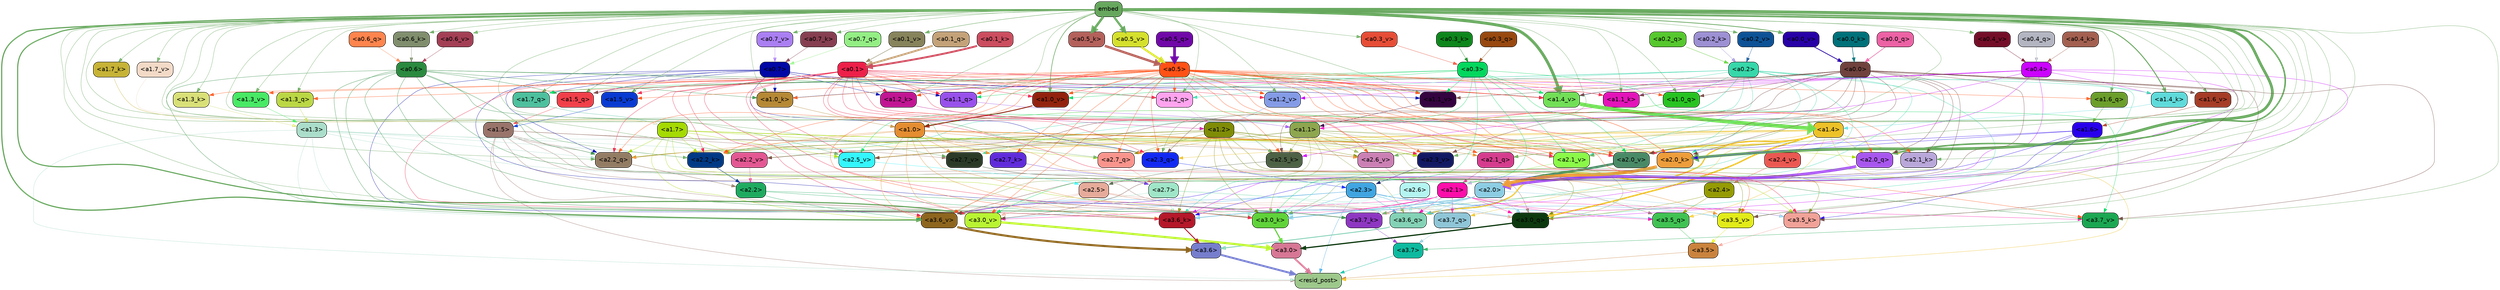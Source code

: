 strict digraph "" {
	graph [bgcolor=transparent,
		layout=dot,
		overlap=false,
		splines=true
	];
	"<a3.7>"	[color=black,
		fillcolor="#0dba9f",
		fontname=Helvetica,
		shape=box,
		style="filled, rounded"];
	"<resid_post>"	[color=black,
		fillcolor="#9dc88b",
		fontname=Helvetica,
		shape=box,
		style="filled, rounded"];
	"<a3.7>" -> "<resid_post>"	[color="#0dba9f",
		penwidth=0.6239100098609924];
	"<a3.6>"	[color=black,
		fillcolor="#767ecd",
		fontname=Helvetica,
		shape=box,
		style="filled, rounded"];
	"<a3.6>" -> "<resid_post>"	[color="#767ecd",
		penwidth=4.569062113761902];
	"<a3.5>"	[color=black,
		fillcolor="#ca833e",
		fontname=Helvetica,
		shape=box,
		style="filled, rounded"];
	"<a3.5>" -> "<resid_post>"	[color="#ca833e",
		penwidth=0.6];
	"<a3.0>"	[color=black,
		fillcolor="#d77795",
		fontname=Helvetica,
		shape=box,
		style="filled, rounded"];
	"<a3.0>" -> "<resid_post>"	[color="#d77795",
		penwidth=4.283544182777405];
	"<a2.3>"	[color=black,
		fillcolor="#40a5e1",
		fontname=Helvetica,
		shape=box,
		style="filled, rounded"];
	"<a2.3>" -> "<resid_post>"	[color="#40a5e1",
		penwidth=0.6];
	"<a3.7_q>"	[color=black,
		fillcolor="#8fc6d7",
		fontname=Helvetica,
		shape=box,
		style="filled, rounded"];
	"<a2.3>" -> "<a3.7_q>"	[color="#40a5e1",
		penwidth=0.6];
	"<a3.6_q>"	[color=black,
		fillcolor="#84d2b6",
		fontname=Helvetica,
		shape=box,
		style="filled, rounded"];
	"<a2.3>" -> "<a3.6_q>"	[color="#40a5e1",
		penwidth=0.6];
	"<a3.5_q>"	[color=black,
		fillcolor="#40c252",
		fontname=Helvetica,
		shape=box,
		style="filled, rounded"];
	"<a2.3>" -> "<a3.5_q>"	[color="#40a5e1",
		penwidth=0.6];
	"<a3.0_q>"	[color=black,
		fillcolor="#0d390f",
		fontname=Helvetica,
		shape=box,
		style="filled, rounded"];
	"<a2.3>" -> "<a3.0_q>"	[color="#40a5e1",
		penwidth=0.6];
	"<a3.0_k>"	[color=black,
		fillcolor="#60d33a",
		fontname=Helvetica,
		shape=box,
		style="filled, rounded"];
	"<a2.3>" -> "<a3.0_k>"	[color="#40a5e1",
		penwidth=0.6];
	"<a3.6_v>"	[color=black,
		fillcolor="#8e661f",
		fontname=Helvetica,
		shape=box,
		style="filled, rounded"];
	"<a2.3>" -> "<a3.6_v>"	[color="#40a5e1",
		penwidth=0.6];
	"<a3.5_v>"	[color=black,
		fillcolor="#e2eb18",
		fontname=Helvetica,
		shape=box,
		style="filled, rounded"];
	"<a2.3>" -> "<a3.5_v>"	[color="#40a5e1",
		penwidth=0.6];
	"<a3.0_v>"	[color=black,
		fillcolor="#b9f433",
		fontname=Helvetica,
		shape=box,
		style="filled, rounded"];
	"<a2.3>" -> "<a3.0_v>"	[color="#40a5e1",
		penwidth=0.6];
	"<a1.5>"	[color=black,
		fillcolor="#99746b",
		fontname=Helvetica,
		shape=box,
		style="filled, rounded"];
	"<a1.5>" -> "<resid_post>"	[color="#99746b",
		penwidth=0.6];
	"<a1.5>" -> "<a3.6_q>"	[color="#99746b",
		penwidth=0.6];
	"<a1.5>" -> "<a3.5_q>"	[color="#99746b",
		penwidth=0.6];
	"<a1.5>" -> "<a3.0_q>"	[color="#99746b",
		penwidth=0.6];
	"<a3.6_k>"	[color=black,
		fillcolor="#b5182a",
		fontname=Helvetica,
		shape=box,
		style="filled, rounded"];
	"<a1.5>" -> "<a3.6_k>"	[color="#99746b",
		penwidth=0.6];
	"<a1.5>" -> "<a3.0_k>"	[color="#99746b",
		penwidth=0.6];
	"<a2.2_q>"	[color=black,
		fillcolor="#937c64",
		fontname=Helvetica,
		shape=box,
		style="filled, rounded"];
	"<a1.5>" -> "<a2.2_q>"	[color="#99746b",
		penwidth=0.6];
	"<a2.7_v>"	[color=black,
		fillcolor="#2b3a27",
		fontname=Helvetica,
		shape=box,
		style="filled, rounded"];
	"<a1.5>" -> "<a2.7_v>"	[color="#99746b",
		penwidth=0.6];
	"<a2.6_v>"	[color=black,
		fillcolor="#cb80b4",
		fontname=Helvetica,
		shape=box,
		style="filled, rounded"];
	"<a1.5>" -> "<a2.6_v>"	[color="#99746b",
		penwidth=0.6];
	"<a2.1_v>"	[color=black,
		fillcolor="#8af948",
		fontname=Helvetica,
		shape=box,
		style="filled, rounded"];
	"<a1.5>" -> "<a2.1_v>"	[color="#99746b",
		penwidth=0.6];
	"<a1.4>"	[color=black,
		fillcolor="#edc228",
		fontname=Helvetica,
		shape=box,
		style="filled, rounded"];
	"<a1.4>" -> "<resid_post>"	[color="#edc228",
		penwidth=0.6];
	"<a1.4>" -> "<a3.7_q>"	[color="#edc228",
		penwidth=0.6];
	"<a1.4>" -> "<a3.6_q>"	[color="#edc228",
		penwidth=2.7536282539367676];
	"<a1.4>" -> "<a3.5_q>"	[color="#edc228",
		penwidth=0.6];
	"<a1.4>" -> "<a3.0_q>"	[color="#edc228",
		penwidth=3.3369133472442627];
	"<a2.3_q>"	[color=black,
		fillcolor="#1229f2",
		fontname=Helvetica,
		shape=box,
		style="filled, rounded"];
	"<a1.4>" -> "<a2.3_q>"	[color="#edc228",
		penwidth=0.6];
	"<a1.4>" -> "<a2.2_q>"	[color="#edc228",
		penwidth=0.6];
	"<a2.1_q>"	[color=black,
		fillcolor="#d53c8d",
		fontname=Helvetica,
		shape=box,
		style="filled, rounded"];
	"<a1.4>" -> "<a2.1_q>"	[color="#edc228",
		penwidth=0.6];
	"<a2.0_q>"	[color=black,
		fillcolor="#a857ee",
		fontname=Helvetica,
		shape=box,
		style="filled, rounded"];
	"<a1.4>" -> "<a2.0_q>"	[color="#edc228",
		penwidth=0.6];
	"<a2.1_k>"	[color=black,
		fillcolor="#b9a7da",
		fontname=Helvetica,
		shape=box,
		style="filled, rounded"];
	"<a1.4>" -> "<a2.1_k>"	[color="#edc228",
		penwidth=0.6];
	"<a1.4>" -> "<a2.7_v>"	[color="#edc228",
		penwidth=0.6];
	"<a1.4>" -> "<a2.6_v>"	[color="#edc228",
		penwidth=0.6];
	"<a2.5_v>"	[color=black,
		fillcolor="#33f5fb",
		fontname=Helvetica,
		shape=box,
		style="filled, rounded"];
	"<a1.4>" -> "<a2.5_v>"	[color="#edc228",
		penwidth=0.6];
	"<a2.4_v>"	[color=black,
		fillcolor="#eb5852",
		fontname=Helvetica,
		shape=box,
		style="filled, rounded"];
	"<a1.4>" -> "<a2.4_v>"	[color="#edc228",
		penwidth=0.6];
	"<a1.4>" -> "<a2.1_v>"	[color="#edc228",
		penwidth=0.6];
	"<a2.0_v>"	[color=black,
		fillcolor="#498a66",
		fontname=Helvetica,
		shape=box,
		style="filled, rounded"];
	"<a1.4>" -> "<a2.0_v>"	[color="#edc228",
		penwidth=2.2818827629089355];
	"<a1.3>"	[color=black,
		fillcolor="#aaddca",
		fontname=Helvetica,
		shape=box,
		style="filled, rounded"];
	"<a1.3>" -> "<resid_post>"	[color="#aaddca",
		penwidth=0.6];
	"<a1.3>" -> "<a3.6_v>"	[color="#aaddca",
		penwidth=0.6];
	"<a1.3>" -> "<a3.5_v>"	[color="#aaddca",
		penwidth=0.6];
	"<a1.3>" -> "<a3.0_v>"	[color="#aaddca",
		penwidth=0.6];
	"<a1.3>" -> "<a2.2_q>"	[color="#aaddca",
		penwidth=0.6];
	"<a1.3>" -> "<a2.1_q>"	[color="#aaddca",
		penwidth=0.6];
	"<a2.2_k>"	[color=black,
		fillcolor="#013985",
		fontname=Helvetica,
		shape=box,
		style="filled, rounded"];
	"<a1.3>" -> "<a2.2_k>"	[color="#aaddca",
		penwidth=0.6];
	"<a1.3>" -> "<a2.5_v>"	[color="#aaddca",
		penwidth=0.6];
	"<a3.7_q>" -> "<a3.7>"	[color="#8fc6d7",
		penwidth=0.6];
	"<a3.6_q>" -> "<a3.6>"	[color="#84d2b6",
		penwidth=2.0344843566417694];
	"<a3.5_q>" -> "<a3.5>"	[color="#40c252",
		penwidth=0.6];
	"<a3.0_q>" -> "<a3.0>"	[color="#0d390f",
		penwidth=2.863015294075012];
	"<a3.7_k>"	[color=black,
		fillcolor="#8e37c2",
		fontname=Helvetica,
		shape=box,
		style="filled, rounded"];
	"<a3.7_k>" -> "<a3.7>"	[color="#8e37c2",
		penwidth=0.6];
	"<a3.6_k>" -> "<a3.6>"	[color="#b5182a",
		penwidth=2.1770318150520325];
	"<a3.5_k>"	[color=black,
		fillcolor="#f1a298",
		fontname=Helvetica,
		shape=box,
		style="filled, rounded"];
	"<a3.5_k>" -> "<a3.5>"	[color="#f1a298",
		penwidth=0.6];
	"<a3.0_k>" -> "<a3.0>"	[color="#60d33a",
		penwidth=2.6323853135108948];
	"<a3.7_v>"	[color=black,
		fillcolor="#1ba752",
		fontname=Helvetica,
		shape=box,
		style="filled, rounded"];
	"<a3.7_v>" -> "<a3.7>"	[color="#1ba752",
		penwidth=0.6];
	"<a3.6_v>" -> "<a3.6>"	[color="#8e661f",
		penwidth=4.972373723983765];
	"<a3.5_v>" -> "<a3.5>"	[color="#e2eb18",
		penwidth=0.6];
	"<a3.0_v>" -> "<a3.0>"	[color="#b9f433",
		penwidth=5.1638524532318115];
	"<a2.6>"	[color=black,
		fillcolor="#b4f5f1",
		fontname=Helvetica,
		shape=box,
		style="filled, rounded"];
	"<a2.6>" -> "<a3.7_q>"	[color="#b4f5f1",
		penwidth=0.6];
	"<a2.6>" -> "<a3.6_q>"	[color="#b4f5f1",
		penwidth=0.6];
	"<a2.6>" -> "<a3.0_q>"	[color="#b4f5f1",
		penwidth=0.6];
	"<a2.6>" -> "<a3.7_k>"	[color="#b4f5f1",
		penwidth=0.6];
	"<a2.6>" -> "<a3.6_k>"	[color="#b4f5f1",
		penwidth=0.6];
	"<a2.6>" -> "<a3.5_k>"	[color="#b4f5f1",
		penwidth=0.6];
	"<a2.6>" -> "<a3.0_k>"	[color="#b4f5f1",
		penwidth=0.6];
	"<a2.1>"	[color=black,
		fillcolor="#fc0ea9",
		fontname=Helvetica,
		shape=box,
		style="filled, rounded"];
	"<a2.1>" -> "<a3.7_q>"	[color="#fc0ea9",
		penwidth=0.6];
	"<a2.1>" -> "<a3.6_q>"	[color="#fc0ea9",
		penwidth=0.6];
	"<a2.1>" -> "<a3.5_q>"	[color="#fc0ea9",
		penwidth=0.6];
	"<a2.1>" -> "<a3.0_q>"	[color="#fc0ea9",
		penwidth=0.6];
	"<a2.1>" -> "<a3.7_k>"	[color="#fc0ea9",
		penwidth=0.6];
	"<a2.1>" -> "<a3.6_k>"	[color="#fc0ea9",
		penwidth=0.6];
	"<a2.1>" -> "<a3.5_k>"	[color="#fc0ea9",
		penwidth=0.6];
	"<a2.1>" -> "<a3.0_k>"	[color="#fc0ea9",
		penwidth=0.6];
	"<a2.1>" -> "<a3.7_v>"	[color="#fc0ea9",
		penwidth=0.6];
	"<a2.1>" -> "<a3.6_v>"	[color="#fc0ea9",
		penwidth=0.6];
	"<a2.1>" -> "<a3.0_v>"	[color="#fc0ea9",
		penwidth=0.6];
	"<a2.7>"	[color=black,
		fillcolor="#9fe5c7",
		fontname=Helvetica,
		shape=box,
		style="filled, rounded"];
	"<a2.7>" -> "<a3.6_q>"	[color="#9fe5c7",
		penwidth=0.6];
	"<a2.7>" -> "<a3.0_q>"	[color="#9fe5c7",
		penwidth=0.6];
	"<a2.7>" -> "<a3.6_k>"	[color="#9fe5c7",
		penwidth=0.6];
	"<a2.7>" -> "<a3.0_k>"	[color="#9fe5c7",
		penwidth=0.6];
	"<a2.7>" -> "<a3.6_v>"	[color="#9fe5c7",
		penwidth=0.6];
	"<a2.5>"	[color=black,
		fillcolor="#e6ab9a",
		fontname=Helvetica,
		shape=box,
		style="filled, rounded"];
	"<a2.5>" -> "<a3.6_q>"	[color="#e6ab9a",
		penwidth=0.6];
	"<a2.5>" -> "<a3.0_q>"	[color="#e6ab9a",
		penwidth=0.6];
	"<a2.5>" -> "<a3.0_k>"	[color="#e6ab9a",
		penwidth=0.6];
	"<a2.5>" -> "<a3.6_v>"	[color="#e6ab9a",
		penwidth=0.6];
	"<a2.5>" -> "<a3.0_v>"	[color="#e6ab9a",
		penwidth=0.6];
	"<a2.0>"	[color=black,
		fillcolor="#8ccde3",
		fontname=Helvetica,
		shape=box,
		style="filled, rounded"];
	"<a2.0>" -> "<a3.6_q>"	[color="#8ccde3",
		penwidth=0.6];
	"<a2.0>" -> "<a3.0_q>"	[color="#8ccde3",
		penwidth=0.6];
	"<a2.0>" -> "<a3.7_k>"	[color="#8ccde3",
		penwidth=0.6];
	"<a2.0>" -> "<a3.6_k>"	[color="#8ccde3",
		penwidth=1.7047871947288513];
	"<a2.0>" -> "<a3.5_k>"	[color="#8ccde3",
		penwidth=0.6];
	"<a2.0>" -> "<a3.0_k>"	[color="#8ccde3",
		penwidth=2.239806979894638];
	"<a1.1>"	[color=black,
		fillcolor="#8ea74f",
		fontname=Helvetica,
		shape=box,
		style="filled, rounded"];
	"<a1.1>" -> "<a3.6_q>"	[color="#8ea74f",
		penwidth=0.6];
	"<a1.1>" -> "<a3.0_q>"	[color="#8ea74f",
		penwidth=0.6];
	"<a1.1>" -> "<a3.0_k>"	[color="#8ea74f",
		penwidth=0.6];
	"<a1.1>" -> "<a3.6_v>"	[color="#8ea74f",
		penwidth=0.6];
	"<a2.7_q>"	[color=black,
		fillcolor="#f8948c",
		fontname=Helvetica,
		shape=box,
		style="filled, rounded"];
	"<a1.1>" -> "<a2.7_q>"	[color="#8ea74f",
		penwidth=0.6];
	"<a2.5_k>"	[color=black,
		fillcolor="#4d6144",
		fontname=Helvetica,
		shape=box,
		style="filled, rounded"];
	"<a1.1>" -> "<a2.5_k>"	[color="#8ea74f",
		penwidth=0.6];
	"<a2.0_k>"	[color=black,
		fillcolor="#ed9d3b",
		fontname=Helvetica,
		shape=box,
		style="filled, rounded"];
	"<a1.1>" -> "<a2.0_k>"	[color="#8ea74f",
		penwidth=0.6];
	"<a1.1>" -> "<a2.6_v>"	[color="#8ea74f",
		penwidth=0.6];
	"<a2.2_v>"	[color=black,
		fillcolor="#e35792",
		fontname=Helvetica,
		shape=box,
		style="filled, rounded"];
	"<a1.1>" -> "<a2.2_v>"	[color="#8ea74f",
		penwidth=0.6];
	"<a1.1>" -> "<a2.1_v>"	[color="#8ea74f",
		penwidth=0.6];
	"<a1.1>" -> "<a2.0_v>"	[color="#8ea74f",
		penwidth=0.6];
	"<a0.4>"	[color=black,
		fillcolor="#cb04fe",
		fontname=Helvetica,
		shape=box,
		style="filled, rounded"];
	"<a0.4>" -> "<a3.6_q>"	[color="#cb04fe",
		penwidth=0.6];
	"<a0.4>" -> "<a3.0_q>"	[color="#cb04fe",
		penwidth=0.6];
	"<a0.4>" -> "<a3.6_k>"	[color="#cb04fe",
		penwidth=0.6];
	"<a0.4>" -> "<a2.5_k>"	[color="#cb04fe",
		penwidth=0.6];
	"<a0.4>" -> "<a2.0_k>"	[color="#cb04fe",
		penwidth=0.6];
	"<a1.4_k>"	[color=black,
		fillcolor="#5fdada",
		fontname=Helvetica,
		shape=box,
		style="filled, rounded"];
	"<a0.4>" -> "<a1.4_k>"	[color="#cb04fe",
		penwidth=0.6];
	"<a1.1_k>"	[color=black,
		fillcolor="#e313b9",
		fontname=Helvetica,
		shape=box,
		style="filled, rounded"];
	"<a0.4>" -> "<a1.1_k>"	[color="#cb04fe",
		penwidth=0.6];
	"<a1.0_k>"	[color=black,
		fillcolor="#b68935",
		fontname=Helvetica,
		shape=box,
		style="filled, rounded"];
	"<a0.4>" -> "<a1.0_k>"	[color="#cb04fe",
		penwidth=0.6];
	"<a1.4_v>"	[color=black,
		fillcolor="#72df57",
		fontname=Helvetica,
		shape=box,
		style="filled, rounded"];
	"<a0.4>" -> "<a1.4_v>"	[color="#cb04fe",
		penwidth=0.6];
	"<a1.2_v>"	[color=black,
		fillcolor="#849be6",
		fontname=Helvetica,
		shape=box,
		style="filled, rounded"];
	"<a0.4>" -> "<a1.2_v>"	[color="#cb04fe",
		penwidth=0.6];
	"<a0.2>"	[color=black,
		fillcolor="#37d7aa",
		fontname=Helvetica,
		shape=box,
		style="filled, rounded"];
	"<a0.2>" -> "<a3.6_q>"	[color="#37d7aa",
		penwidth=0.6];
	"<a0.2>" -> "<a3.0_q>"	[color="#37d7aa",
		penwidth=0.6];
	"<a0.2>" -> "<a3.6_k>"	[color="#37d7aa",
		penwidth=0.6];
	"<a0.2>" -> "<a3.0_k>"	[color="#37d7aa",
		penwidth=0.6];
	"<a0.2>" -> "<a2.2_q>"	[color="#37d7aa",
		penwidth=0.6];
	"<a0.2>" -> "<a2.2_k>"	[color="#37d7aa",
		penwidth=0.6];
	"<a0.2>" -> "<a2.0_k>"	[color="#37d7aa",
		penwidth=0.6];
	"<a0.2>" -> "<a2.7_v>"	[color="#37d7aa",
		penwidth=0.6];
	"<a0.2>" -> "<a2.1_v>"	[color="#37d7aa",
		penwidth=0.6];
	"<a0.2>" -> "<a2.0_v>"	[color="#37d7aa",
		penwidth=0.6];
	"<a1.5_q>"	[color=black,
		fillcolor="#f1404a",
		fontname=Helvetica,
		shape=box,
		style="filled, rounded"];
	"<a0.2>" -> "<a1.5_q>"	[color="#37d7aa",
		penwidth=0.6];
	"<a1.2_q>"	[color=black,
		fillcolor="#fea3ee",
		fontname=Helvetica,
		shape=box,
		style="filled, rounded"];
	"<a0.2>" -> "<a1.2_q>"	[color="#37d7aa",
		penwidth=0.6];
	"<a1.0_q>"	[color=black,
		fillcolor="#28c322",
		fontname=Helvetica,
		shape=box,
		style="filled, rounded"];
	"<a0.2>" -> "<a1.0_q>"	[color="#37d7aa",
		penwidth=0.6];
	"<a0.2>" -> "<a1.4_k>"	[color="#37d7aa",
		penwidth=0.6];
	"<a0.2>" -> "<a1.0_k>"	[color="#37d7aa",
		penwidth=0.6];
	"<a0.2>" -> "<a1.4_v>"	[color="#37d7aa",
		penwidth=0.6];
	"<a2.4>"	[color=black,
		fillcolor="#959b03",
		fontname=Helvetica,
		shape=box,
		style="filled, rounded"];
	"<a2.4>" -> "<a3.5_q>"	[color="#959b03",
		penwidth=0.6];
	"<a2.4>" -> "<a3.0_q>"	[color="#959b03",
		penwidth=0.6];
	"<a1.2>"	[color=black,
		fillcolor="#7f8c06",
		fontname=Helvetica,
		shape=box,
		style="filled, rounded"];
	"<a1.2>" -> "<a3.0_q>"	[color="#7f8c06",
		penwidth=0.6];
	"<a1.2>" -> "<a3.6_k>"	[color="#7f8c06",
		penwidth=0.6];
	"<a1.2>" -> "<a3.5_k>"	[color="#7f8c06",
		penwidth=0.6];
	"<a1.2>" -> "<a3.0_k>"	[color="#7f8c06",
		penwidth=0.6];
	"<a1.2>" -> "<a3.5_v>"	[color="#7f8c06",
		penwidth=0.6];
	"<a1.2>" -> "<a2.7_q>"	[color="#7f8c06",
		penwidth=0.6];
	"<a1.2>" -> "<a2.2_q>"	[color="#7f8c06",
		penwidth=0.6];
	"<a1.2>" -> "<a2.2_k>"	[color="#7f8c06",
		penwidth=0.6];
	"<a1.2>" -> "<a2.6_v>"	[color="#7f8c06",
		penwidth=0.6];
	"<a1.2>" -> "<a2.5_v>"	[color="#7f8c06",
		penwidth=0.6];
	"<a2.3_v>"	[color=black,
		fillcolor="#111963",
		fontname=Helvetica,
		shape=box,
		style="filled, rounded"];
	"<a1.2>" -> "<a2.3_v>"	[color="#7f8c06",
		penwidth=0.6];
	"<a1.2>" -> "<a2.0_v>"	[color="#7f8c06",
		penwidth=0.6];
	"<a1.7>"	[color=black,
		fillcolor="#a5da03",
		fontname=Helvetica,
		shape=box,
		style="filled, rounded"];
	"<a1.7>" -> "<a3.7_k>"	[color="#a5da03",
		penwidth=0.6];
	"<a1.7>" -> "<a3.5_k>"	[color="#a5da03",
		penwidth=0.6];
	"<a1.7>" -> "<a3.6_v>"	[color="#a5da03",
		penwidth=0.6];
	"<a1.7>" -> "<a2.7_q>"	[color="#a5da03",
		penwidth=0.6];
	"<a1.7>" -> "<a2.2_q>"	[color="#a5da03",
		penwidth=0.6];
	"<a1.7>" -> "<a2.0_q>"	[color="#a5da03",
		penwidth=0.6];
	"<a1.7>" -> "<a2.2_k>"	[color="#a5da03",
		penwidth=0.6];
	"<a1.7>" -> "<a2.0_k>"	[color="#a5da03",
		penwidth=0.6];
	"<a1.7>" -> "<a2.5_v>"	[color="#a5da03",
		penwidth=0.6];
	"<a1.7>" -> "<a2.3_v>"	[color="#a5da03",
		penwidth=0.6];
	"<a1.7>" -> "<a2.2_v>"	[color="#a5da03",
		penwidth=0.6];
	"<a0.7>"	[color=black,
		fillcolor="#0208a5",
		fontname=Helvetica,
		shape=box,
		style="filled, rounded"];
	"<a0.7>" -> "<a3.7_k>"	[color="#0208a5",
		penwidth=0.6];
	"<a0.7>" -> "<a3.0_v>"	[color="#0208a5",
		penwidth=0.6];
	"<a0.7>" -> "<a2.3_q>"	[color="#0208a5",
		penwidth=0.6];
	"<a0.7>" -> "<a2.2_q>"	[color="#0208a5",
		penwidth=0.6];
	"<a1.7_q>"	[color=black,
		fillcolor="#4dc09d",
		fontname=Helvetica,
		shape=box,
		style="filled, rounded"];
	"<a0.7>" -> "<a1.7_q>"	[color="#0208a5",
		penwidth=0.6];
	"<a0.7>" -> "<a1.5_q>"	[color="#0208a5",
		penwidth=0.6];
	"<a1.1_q>"	[color=black,
		fillcolor="#9851eb",
		fontname=Helvetica,
		shape=box,
		style="filled, rounded"];
	"<a0.7>" -> "<a1.1_q>"	[color="#0208a5",
		penwidth=0.6];
	"<a1.2_k>"	[color=black,
		fillcolor="#c11593",
		fontname=Helvetica,
		shape=box,
		style="filled, rounded"];
	"<a0.7>" -> "<a1.2_k>"	[color="#0208a5",
		penwidth=0.6];
	"<a0.7>" -> "<a1.0_k>"	[color="#0208a5",
		penwidth=0.6];
	"<a0.7>" -> "<a1.4_v>"	[color="#0208a5",
		penwidth=0.6];
	"<a1.1_v>"	[color=black,
		fillcolor="#340340",
		fontname=Helvetica,
		shape=box,
		style="filled, rounded"];
	"<a0.7>" -> "<a1.1_v>"	[color="#0208a5",
		penwidth=0.6];
	"<a0.6>"	[color=black,
		fillcolor="#2a8a3f",
		fontname=Helvetica,
		shape=box,
		style="filled, rounded"];
	"<a0.6>" -> "<a3.7_k>"	[color="#2a8a3f",
		penwidth=0.6];
	"<a0.6>" -> "<a3.6_k>"	[color="#2a8a3f",
		penwidth=0.6];
	"<a0.6>" -> "<a3.0_k>"	[color="#2a8a3f",
		penwidth=0.6];
	"<a0.6>" -> "<a3.7_v>"	[color="#2a8a3f",
		penwidth=0.6];
	"<a0.6>" -> "<a3.6_v>"	[color="#2a8a3f",
		penwidth=0.6];
	"<a0.6>" -> "<a3.0_v>"	[color="#2a8a3f",
		penwidth=0.6];
	"<a0.6>" -> "<a2.3_q>"	[color="#2a8a3f",
		penwidth=0.6];
	"<a0.6>" -> "<a2.2_q>"	[color="#2a8a3f",
		penwidth=0.6];
	"<a0.6>" -> "<a1.5_q>"	[color="#2a8a3f",
		penwidth=0.6];
	"<a0.6>" -> "<a1.2_q>"	[color="#2a8a3f",
		penwidth=0.6];
	"<a0.6>" -> "<a1.0_k>"	[color="#2a8a3f",
		penwidth=0.6];
	"<a0.6>" -> "<a1.4_v>"	[color="#2a8a3f",
		penwidth=0.6];
	embed	[color=black,
		fillcolor="#66a75d",
		fontname=Helvetica,
		shape=box,
		style="filled, rounded"];
	embed -> "<a3.7_k>"	[color="#66a75d",
		penwidth=0.6];
	embed -> "<a3.6_k>"	[color="#66a75d",
		penwidth=0.6];
	embed -> "<a3.5_k>"	[color="#66a75d",
		penwidth=0.6];
	embed -> "<a3.0_k>"	[color="#66a75d",
		penwidth=0.6];
	embed -> "<a3.7_v>"	[color="#66a75d",
		penwidth=0.6];
	embed -> "<a3.6_v>"	[color="#66a75d",
		penwidth=2.7369276881217957];
	embed -> "<a3.5_v>"	[color="#66a75d",
		penwidth=0.6];
	embed -> "<a3.0_v>"	[color="#66a75d",
		penwidth=2.5778204202651978];
	embed -> "<a2.7_q>"	[color="#66a75d",
		penwidth=0.6];
	embed -> "<a2.3_q>"	[color="#66a75d",
		penwidth=0.6];
	embed -> "<a2.2_q>"	[color="#66a75d",
		penwidth=0.6];
	embed -> "<a2.1_q>"	[color="#66a75d",
		penwidth=0.6];
	embed -> "<a2.0_q>"	[color="#66a75d",
		penwidth=3.459219217300415];
	embed -> "<a2.5_k>"	[color="#66a75d",
		penwidth=0.6];
	embed -> "<a2.2_k>"	[color="#66a75d",
		penwidth=0.6363201141357422];
	embed -> "<a2.1_k>"	[color="#66a75d",
		penwidth=0.6];
	embed -> "<a2.0_k>"	[color="#66a75d",
		penwidth=6.407642982900143];
	embed -> "<a2.7_v>"	[color="#66a75d",
		penwidth=0.6];
	embed -> "<a2.6_v>"	[color="#66a75d",
		penwidth=0.6];
	embed -> "<a2.5_v>"	[color="#66a75d",
		penwidth=0.6];
	embed -> "<a2.3_v>"	[color="#66a75d",
		penwidth=0.6];
	embed -> "<a2.2_v>"	[color="#66a75d",
		penwidth=0.6175012588500977];
	embed -> "<a2.1_v>"	[color="#66a75d",
		penwidth=0.6];
	embed -> "<a2.0_v>"	[color="#66a75d",
		penwidth=0.6];
	embed -> "<a1.7_q>"	[color="#66a75d",
		penwidth=0.6];
	"<a1.6_q>"	[color=black,
		fillcolor="#6b9e2b",
		fontname=Helvetica,
		shape=box,
		style="filled, rounded"];
	embed -> "<a1.6_q>"	[color="#66a75d",
		penwidth=0.6];
	embed -> "<a1.5_q>"	[color="#66a75d",
		penwidth=0.6186923980712891];
	"<a1.3_q>"	[color=black,
		fillcolor="#bbd744",
		fontname=Helvetica,
		shape=box,
		style="filled, rounded"];
	embed -> "<a1.3_q>"	[color="#66a75d",
		penwidth=0.6];
	embed -> "<a1.2_q>"	[color="#66a75d",
		penwidth=0.6];
	embed -> "<a1.1_q>"	[color="#66a75d",
		penwidth=0.6];
	embed -> "<a1.0_q>"	[color="#66a75d",
		penwidth=0.6];
	"<a1.7_k>"	[color=black,
		fillcolor="#c6b336",
		fontname=Helvetica,
		shape=box,
		style="filled, rounded"];
	embed -> "<a1.7_k>"	[color="#66a75d",
		penwidth=0.6];
	embed -> "<a1.4_k>"	[color="#66a75d",
		penwidth=2.1454997062683105];
	"<a1.3_k>"	[color=black,
		fillcolor="#d9e078",
		fontname=Helvetica,
		shape=box,
		style="filled, rounded"];
	embed -> "<a1.3_k>"	[color="#66a75d",
		penwidth=0.6];
	embed -> "<a1.2_k>"	[color="#66a75d",
		penwidth=0.6];
	embed -> "<a1.1_k>"	[color="#66a75d",
		penwidth=0.6];
	embed -> "<a1.0_k>"	[color="#66a75d",
		penwidth=0.6];
	"<a1.7_v>"	[color=black,
		fillcolor="#f2dac7",
		fontname=Helvetica,
		shape=box,
		style="filled, rounded"];
	embed -> "<a1.7_v>"	[color="#66a75d",
		penwidth=0.6];
	"<a1.6_v>"	[color=black,
		fillcolor="#a53c26",
		fontname=Helvetica,
		shape=box,
		style="filled, rounded"];
	embed -> "<a1.6_v>"	[color="#66a75d",
		penwidth=0.6];
	"<a1.5_v>"	[color=black,
		fillcolor="#093ad1",
		fontname=Helvetica,
		shape=box,
		style="filled, rounded"];
	embed -> "<a1.5_v>"	[color="#66a75d",
		penwidth=0.6];
	embed -> "<a1.4_v>"	[color="#66a75d",
		penwidth=6.860090345144272];
	"<a1.3_v>"	[color=black,
		fillcolor="#48e965",
		fontname=Helvetica,
		shape=box,
		style="filled, rounded"];
	embed -> "<a1.3_v>"	[color="#66a75d",
		penwidth=0.6];
	embed -> "<a1.2_v>"	[color="#66a75d",
		penwidth=0.6];
	embed -> "<a1.1_v>"	[color="#66a75d",
		penwidth=0.6];
	"<a1.0_v>"	[color=black,
		fillcolor="#92220e",
		fontname=Helvetica,
		shape=box,
		style="filled, rounded"];
	embed -> "<a1.0_v>"	[color="#66a75d",
		penwidth=1.2940821647644043];
	"<a0.7_k>"	[color=black,
		fillcolor="#863f50",
		fontname=Helvetica,
		shape=box,
		style="filled, rounded"];
	embed -> "<a0.7_k>"	[color="#66a75d",
		penwidth=0.6];
	"<a0.6_k>"	[color=black,
		fillcolor="#808e6d",
		fontname=Helvetica,
		shape=box,
		style="filled, rounded"];
	embed -> "<a0.6_k>"	[color="#66a75d",
		penwidth=0.6];
	"<a0.5_k>"	[color=black,
		fillcolor="#b4615b",
		fontname=Helvetica,
		shape=box,
		style="filled, rounded"];
	embed -> "<a0.5_k>"	[color="#66a75d",
		penwidth=5.6277079582214355];
	"<a0.7_v>"	[color=black,
		fillcolor="#aa7ff2",
		fontname=Helvetica,
		shape=box,
		style="filled, rounded"];
	embed -> "<a0.7_v>"	[color="#66a75d",
		penwidth=0.6];
	"<a0.6_v>"	[color=black,
		fillcolor="#a33f55",
		fontname=Helvetica,
		shape=box,
		style="filled, rounded"];
	embed -> "<a0.6_v>"	[color="#66a75d",
		penwidth=0.6];
	"<a0.5_v>"	[color=black,
		fillcolor="#d5e02d",
		fontname=Helvetica,
		shape=box,
		style="filled, rounded"];
	embed -> "<a0.5_v>"	[color="#66a75d",
		penwidth=4.899768829345703];
	"<a0.4_v>"	[color=black,
		fillcolor="#740e28",
		fontname=Helvetica,
		shape=box,
		style="filled, rounded"];
	embed -> "<a0.4_v>"	[color="#66a75d",
		penwidth=0.6];
	"<a0.3_v>"	[color=black,
		fillcolor="#e64d36",
		fontname=Helvetica,
		shape=box,
		style="filled, rounded"];
	embed -> "<a0.3_v>"	[color="#66a75d",
		penwidth=0.6];
	"<a0.2_v>"	[color=black,
		fillcolor="#0d5296",
		fontname=Helvetica,
		shape=box,
		style="filled, rounded"];
	embed -> "<a0.2_v>"	[color="#66a75d",
		penwidth=0.6];
	"<a0.1_v>"	[color=black,
		fillcolor="#87835b",
		fontname=Helvetica,
		shape=box,
		style="filled, rounded"];
	embed -> "<a0.1_v>"	[color="#66a75d",
		penwidth=0.8765974044799805];
	"<a0.0_v>"	[color=black,
		fillcolor="#2701a6",
		fontname=Helvetica,
		shape=box,
		style="filled, rounded"];
	embed -> "<a0.0_v>"	[color="#66a75d",
		penwidth=1.6807727813720703];
	"<a2.2>"	[color=black,
		fillcolor="#1eab60",
		fontname=Helvetica,
		shape=box,
		style="filled, rounded"];
	"<a2.2>" -> "<a3.6_k>"	[color="#1eab60",
		penwidth=0.6];
	"<a2.2>" -> "<a3.0_k>"	[color="#1eab60",
		penwidth=0.6];
	"<a2.2>" -> "<a3.6_v>"	[color="#1eab60",
		penwidth=0.6];
	"<a1.6>"	[color=black,
		fillcolor="#2900ec",
		fontname=Helvetica,
		shape=box,
		style="filled, rounded"];
	"<a1.6>" -> "<a3.6_k>"	[color="#2900ec",
		penwidth=0.6];
	"<a1.6>" -> "<a3.5_k>"	[color="#2900ec",
		penwidth=0.6];
	"<a1.6>" -> "<a3.6_v>"	[color="#2900ec",
		penwidth=0.6];
	"<a1.6>" -> "<a2.0_k>"	[color="#2900ec",
		penwidth=0.6];
	"<a1.6>" -> "<a2.0_v>"	[color="#2900ec",
		penwidth=0.6];
	"<a1.0>"	[color=black,
		fillcolor="#e48d31",
		fontname=Helvetica,
		shape=box,
		style="filled, rounded"];
	"<a1.0>" -> "<a3.6_k>"	[color="#e48d31",
		penwidth=0.6];
	"<a1.0>" -> "<a3.0_k>"	[color="#e48d31",
		penwidth=0.6];
	"<a1.0>" -> "<a3.6_v>"	[color="#e48d31",
		penwidth=0.6];
	"<a1.0>" -> "<a3.5_v>"	[color="#e48d31",
		penwidth=0.6];
	"<a1.0>" -> "<a3.0_v>"	[color="#e48d31",
		penwidth=0.6];
	"<a1.0>" -> "<a2.3_q>"	[color="#e48d31",
		penwidth=0.6];
	"<a1.0>" -> "<a2.2_q>"	[color="#e48d31",
		penwidth=0.6];
	"<a1.0>" -> "<a2.1_q>"	[color="#e48d31",
		penwidth=0.6];
	"<a2.7_k>"	[color=black,
		fillcolor="#602cdb",
		fontname=Helvetica,
		shape=box,
		style="filled, rounded"];
	"<a1.0>" -> "<a2.7_k>"	[color="#e48d31",
		penwidth=0.6];
	"<a1.0>" -> "<a2.2_k>"	[color="#e48d31",
		penwidth=0.6];
	"<a1.0>" -> "<a2.0_k>"	[color="#e48d31",
		penwidth=0.6];
	"<a1.0>" -> "<a2.7_v>"	[color="#e48d31",
		penwidth=0.6];
	"<a1.0>" -> "<a2.6_v>"	[color="#e48d31",
		penwidth=0.6];
	"<a1.0>" -> "<a2.0_v>"	[color="#e48d31",
		penwidth=1.2978954315185547];
	"<a0.5>"	[color=black,
		fillcolor="#ff5116",
		fontname=Helvetica,
		shape=box,
		style="filled, rounded"];
	"<a0.5>" -> "<a3.6_k>"	[color="#ff5116",
		penwidth=0.6];
	"<a0.5>" -> "<a3.7_v>"	[color="#ff5116",
		penwidth=0.6];
	"<a0.5>" -> "<a3.6_v>"	[color="#ff5116",
		penwidth=0.6];
	"<a0.5>" -> "<a3.5_v>"	[color="#ff5116",
		penwidth=0.6];
	"<a0.5>" -> "<a3.0_v>"	[color="#ff5116",
		penwidth=0.6];
	"<a0.5>" -> "<a2.7_q>"	[color="#ff5116",
		penwidth=0.6];
	"<a0.5>" -> "<a2.3_q>"	[color="#ff5116",
		penwidth=0.6];
	"<a0.5>" -> "<a2.2_q>"	[color="#ff5116",
		penwidth=0.6];
	"<a0.5>" -> "<a2.1_q>"	[color="#ff5116",
		penwidth=0.6];
	"<a0.5>" -> "<a2.0_q>"	[color="#ff5116",
		penwidth=0.6];
	"<a0.5>" -> "<a2.7_k>"	[color="#ff5116",
		penwidth=0.6];
	"<a0.5>" -> "<a2.5_k>"	[color="#ff5116",
		penwidth=0.6];
	"<a0.5>" -> "<a2.2_k>"	[color="#ff5116",
		penwidth=0.6];
	"<a0.5>" -> "<a2.1_k>"	[color="#ff5116",
		penwidth=0.6];
	"<a0.5>" -> "<a2.0_k>"	[color="#ff5116",
		penwidth=0.7721366882324219];
	"<a0.5>" -> "<a2.6_v>"	[color="#ff5116",
		penwidth=0.6];
	"<a0.5>" -> "<a2.3_v>"	[color="#ff5116",
		penwidth=0.6];
	"<a0.5>" -> "<a2.1_v>"	[color="#ff5116",
		penwidth=0.6];
	"<a0.5>" -> "<a2.0_v>"	[color="#ff5116",
		penwidth=0.6];
	"<a0.5>" -> "<a1.6_q>"	[color="#ff5116",
		penwidth=0.6];
	"<a0.5>" -> "<a1.3_q>"	[color="#ff5116",
		penwidth=0.6];
	"<a0.5>" -> "<a1.2_q>"	[color="#ff5116",
		penwidth=0.6];
	"<a0.5>" -> "<a1.1_q>"	[color="#ff5116",
		penwidth=0.6];
	"<a0.5>" -> "<a1.0_q>"	[color="#ff5116",
		penwidth=0.6];
	"<a0.5>" -> "<a1.3_k>"	[color="#ff5116",
		penwidth=0.6];
	"<a0.5>" -> "<a1.2_k>"	[color="#ff5116",
		penwidth=0.6];
	"<a0.5>" -> "<a1.1_k>"	[color="#ff5116",
		penwidth=0.6];
	"<a0.5>" -> "<a1.0_k>"	[color="#ff5116",
		penwidth=0.6];
	"<a0.5>" -> "<a1.5_v>"	[color="#ff5116",
		penwidth=0.6];
	"<a0.5>" -> "<a1.4_v>"	[color="#ff5116",
		penwidth=1.0206317901611328];
	"<a0.5>" -> "<a1.3_v>"	[color="#ff5116",
		penwidth=0.6];
	"<a0.5>" -> "<a1.2_v>"	[color="#ff5116",
		penwidth=0.6];
	"<a0.5>" -> "<a1.1_v>"	[color="#ff5116",
		penwidth=0.6];
	"<a0.5>" -> "<a1.0_v>"	[color="#ff5116",
		penwidth=0.6];
	"<a0.1>"	[color=black,
		fillcolor="#ed2049",
		fontname=Helvetica,
		shape=box,
		style="filled, rounded"];
	"<a0.1>" -> "<a3.6_k>"	[color="#ed2049",
		penwidth=0.6];
	"<a0.1>" -> "<a3.5_k>"	[color="#ed2049",
		penwidth=0.6];
	"<a0.1>" -> "<a3.0_k>"	[color="#ed2049",
		penwidth=0.6];
	"<a0.1>" -> "<a3.6_v>"	[color="#ed2049",
		penwidth=0.6];
	"<a0.1>" -> "<a3.0_v>"	[color="#ed2049",
		penwidth=0.6];
	"<a0.1>" -> "<a2.3_q>"	[color="#ed2049",
		penwidth=0.6];
	"<a0.1>" -> "<a2.2_q>"	[color="#ed2049",
		penwidth=0.6];
	"<a0.1>" -> "<a2.2_k>"	[color="#ed2049",
		penwidth=0.6];
	"<a0.1>" -> "<a2.0_k>"	[color="#ed2049",
		penwidth=0.6];
	"<a0.1>" -> "<a2.5_v>"	[color="#ed2049",
		penwidth=0.6];
	"<a0.1>" -> "<a2.3_v>"	[color="#ed2049",
		penwidth=0.6];
	"<a0.1>" -> "<a2.1_v>"	[color="#ed2049",
		penwidth=0.6];
	"<a0.1>" -> "<a2.0_v>"	[color="#ed2049",
		penwidth=0.6];
	"<a0.1>" -> "<a1.5_q>"	[color="#ed2049",
		penwidth=0.6];
	"<a0.1>" -> "<a1.2_q>"	[color="#ed2049",
		penwidth=0.6];
	"<a0.1>" -> "<a1.1_q>"	[color="#ed2049",
		penwidth=0.6];
	"<a0.1>" -> "<a1.2_k>"	[color="#ed2049",
		penwidth=0.6];
	"<a0.1>" -> "<a1.1_k>"	[color="#ed2049",
		penwidth=0.6];
	"<a0.1>" -> "<a1.5_v>"	[color="#ed2049",
		penwidth=0.6];
	"<a0.1>" -> "<a1.4_v>"	[color="#ed2049",
		penwidth=0.6];
	"<a0.1>" -> "<a1.2_v>"	[color="#ed2049",
		penwidth=0.6];
	"<a0.1>" -> "<a1.0_v>"	[color="#ed2049",
		penwidth=0.6];
	"<a0.0>"	[color=black,
		fillcolor="#70423d",
		fontname=Helvetica,
		shape=box,
		style="filled, rounded"];
	"<a0.0>" -> "<a3.5_k>"	[color="#70423d",
		penwidth=0.6];
	"<a0.0>" -> "<a3.7_v>"	[color="#70423d",
		penwidth=0.6];
	"<a0.0>" -> "<a3.6_v>"	[color="#70423d",
		penwidth=0.6];
	"<a0.0>" -> "<a3.5_v>"	[color="#70423d",
		penwidth=0.6];
	"<a0.0>" -> "<a3.0_v>"	[color="#70423d",
		penwidth=0.6];
	"<a0.0>" -> "<a2.3_q>"	[color="#70423d",
		penwidth=0.6];
	"<a0.0>" -> "<a2.0_q>"	[color="#70423d",
		penwidth=0.6];
	"<a0.0>" -> "<a2.5_k>"	[color="#70423d",
		penwidth=0.6];
	"<a0.0>" -> "<a2.1_k>"	[color="#70423d",
		penwidth=0.6];
	"<a0.0>" -> "<a2.0_k>"	[color="#70423d",
		penwidth=0.6];
	"<a0.0>" -> "<a2.5_v>"	[color="#70423d",
		penwidth=0.6];
	"<a0.0>" -> "<a2.3_v>"	[color="#70423d",
		penwidth=0.6];
	"<a0.0>" -> "<a2.2_v>"	[color="#70423d",
		penwidth=0.6];
	"<a0.0>" -> "<a2.0_v>"	[color="#70423d",
		penwidth=0.6];
	"<a0.0>" -> "<a1.5_q>"	[color="#70423d",
		penwidth=0.6];
	"<a0.0>" -> "<a1.0_q>"	[color="#70423d",
		penwidth=0.6];
	"<a0.0>" -> "<a1.1_k>"	[color="#70423d",
		penwidth=0.6];
	"<a0.0>" -> "<a1.6_v>"	[color="#70423d",
		penwidth=0.6];
	"<a0.0>" -> "<a1.4_v>"	[color="#70423d",
		penwidth=0.6];
	"<a0.0>" -> "<a1.1_v>"	[color="#70423d",
		penwidth=0.6];
	"<a0.3>"	[color=black,
		fillcolor="#04d75e",
		fontname=Helvetica,
		shape=box,
		style="filled, rounded"];
	"<a0.3>" -> "<a3.0_k>"	[color="#04d75e",
		penwidth=0.6];
	"<a0.3>" -> "<a3.7_v>"	[color="#04d75e",
		penwidth=0.6];
	"<a0.3>" -> "<a3.0_v>"	[color="#04d75e",
		penwidth=0.6];
	"<a0.3>" -> "<a2.5_v>"	[color="#04d75e",
		penwidth=0.6];
	"<a0.3>" -> "<a2.1_v>"	[color="#04d75e",
		penwidth=0.6];
	"<a0.3>" -> "<a2.0_v>"	[color="#04d75e",
		penwidth=0.6];
	"<a0.3>" -> "<a1.7_q>"	[color="#04d75e",
		penwidth=0.6];
	"<a0.3>" -> "<a1.1_q>"	[color="#04d75e",
		penwidth=0.6];
	"<a0.3>" -> "<a1.4_v>"	[color="#04d75e",
		penwidth=0.6];
	"<a0.3>" -> "<a1.1_v>"	[color="#04d75e",
		penwidth=0.6];
	"<a0.3>" -> "<a1.0_v>"	[color="#04d75e",
		penwidth=0.6];
	"<a2.7_q>" -> "<a2.7>"	[color="#f8948c",
		penwidth=0.6];
	"<a2.3_q>" -> "<a2.3>"	[color="#1229f2",
		penwidth=0.6];
	"<a2.2_q>" -> "<a2.2>"	[color="#937c64",
		penwidth=0.7441773414611816];
	"<a2.1_q>" -> "<a2.1>"	[color="#d53c8d",
		penwidth=0.6];
	"<a2.0_q>" -> "<a2.0>"	[color="#a857ee",
		penwidth=6.422367453575134];
	"<a2.7_k>" -> "<a2.7>"	[color="#602cdb",
		penwidth=0.6];
	"<a2.5_k>" -> "<a2.5>"	[color="#4d6144",
		penwidth=0.6];
	"<a2.2_k>" -> "<a2.2>"	[color="#013985",
		penwidth=0.8810110092163086];
	"<a2.1_k>" -> "<a2.1>"	[color="#b9a7da",
		penwidth=0.6];
	"<a2.0_k>" -> "<a2.0>"	[color="#ed9d3b",
		penwidth=7.398894429206848];
	"<a2.7_v>" -> "<a2.7>"	[color="#2b3a27",
		penwidth=0.6];
	"<a2.6_v>" -> "<a2.6>"	[color="#cb80b4",
		penwidth=0.6];
	"<a2.5_v>" -> "<a2.5>"	[color="#33f5fb",
		penwidth=0.6];
	"<a2.4_v>" -> "<a2.4>"	[color="#eb5852",
		penwidth=0.6];
	"<a2.3_v>" -> "<a2.3>"	[color="#111963",
		penwidth=0.6];
	"<a2.2_v>" -> "<a2.2>"	[color="#e35792",
		penwidth=0.6];
	"<a2.1_v>" -> "<a2.1>"	[color="#8af948",
		penwidth=0.6];
	"<a2.0_v>" -> "<a2.0>"	[color="#498a66",
		penwidth=5.395828627049923];
	"<a1.7_q>" -> "<a1.7>"	[color="#4dc09d",
		penwidth=0.6];
	"<a1.6_q>" -> "<a1.6>"	[color="#6b9e2b",
		penwidth=0.6];
	"<a1.5_q>" -> "<a1.5>"	[color="#f1404a",
		penwidth=0.6];
	"<a1.3_q>" -> "<a1.3>"	[color="#bbd744",
		penwidth=0.6];
	"<a1.2_q>" -> "<a1.2>"	[color="#fea3ee",
		penwidth=0.6];
	"<a1.1_q>" -> "<a1.1>"	[color="#9851eb",
		penwidth=0.6];
	"<a1.0_q>" -> "<a1.0>"	[color="#28c322",
		penwidth=0.6];
	"<a1.7_k>" -> "<a1.7>"	[color="#c6b336",
		penwidth=0.6];
	"<a1.4_k>" -> "<a1.4>"	[color="#5fdada",
		penwidth=0.6];
	"<a1.3_k>" -> "<a1.3>"	[color="#d9e078",
		penwidth=0.6];
	"<a1.2_k>" -> "<a1.2>"	[color="#c11593",
		penwidth=0.6];
	"<a1.1_k>" -> "<a1.1>"	[color="#e313b9",
		penwidth=0.6];
	"<a1.0_k>" -> "<a1.0>"	[color="#b68935",
		penwidth=0.6];
	"<a1.7_v>" -> "<a1.7>"	[color="#f2dac7",
		penwidth=0.6];
	"<a1.6_v>" -> "<a1.6>"	[color="#a53c26",
		penwidth=0.6];
	"<a1.5_v>" -> "<a1.5>"	[color="#093ad1",
		penwidth=0.6];
	"<a1.4_v>" -> "<a1.4>"	[color="#72df57",
		penwidth=8.774570226669312];
	"<a1.3_v>" -> "<a1.3>"	[color="#48e965",
		penwidth=0.6];
	"<a1.2_v>" -> "<a1.2>"	[color="#849be6",
		penwidth=0.6];
	"<a1.1_v>" -> "<a1.1>"	[color="#340340",
		penwidth=0.6];
	"<a1.0_v>" -> "<a1.0>"	[color="#92220e",
		penwidth=2.0497570037841797];
	"<a0.7_q>"	[color=black,
		fillcolor="#93ee84",
		fontname=Helvetica,
		shape=box,
		style="filled, rounded"];
	"<a0.7_q>" -> "<a0.7>"	[color="#93ee84",
		penwidth=0.6];
	"<a0.6_q>"	[color=black,
		fillcolor="#ff844d",
		fontname=Helvetica,
		shape=box,
		style="filled, rounded"];
	"<a0.6_q>" -> "<a0.6>"	[color="#ff844d",
		penwidth=0.6];
	"<a0.5_q>"	[color=black,
		fillcolor="#7008a8",
		fontname=Helvetica,
		shape=box,
		style="filled, rounded"];
	"<a0.5_q>" -> "<a0.5>"	[color="#7008a8",
		penwidth=6.432042121887207];
	"<a0.4_q>"	[color=black,
		fillcolor="#b3b5c1",
		fontname=Helvetica,
		shape=box,
		style="filled, rounded"];
	"<a0.4_q>" -> "<a0.4>"	[color="#b3b5c1",
		penwidth=0.6];
	"<a0.3_q>"	[color=black,
		fillcolor="#984910",
		fontname=Helvetica,
		shape=box,
		style="filled, rounded"];
	"<a0.3_q>" -> "<a0.3>"	[color="#984910",
		penwidth=0.6];
	"<a0.2_q>"	[color=black,
		fillcolor="#56c82e",
		fontname=Helvetica,
		shape=box,
		style="filled, rounded"];
	"<a0.2_q>" -> "<a0.2>"	[color="#56c82e",
		penwidth=0.6481189727783203];
	"<a0.1_q>"	[color=black,
		fillcolor="#c4a279",
		fontname=Helvetica,
		shape=box,
		style="filled, rounded"];
	"<a0.1_q>" -> "<a0.1>"	[color="#c4a279",
		penwidth=4.480559825897217];
	"<a0.0_q>"	[color=black,
		fillcolor="#ec62a4",
		fontname=Helvetica,
		shape=box,
		style="filled, rounded"];
	"<a0.0_q>" -> "<a0.0>"	[color="#ec62a4",
		penwidth=1.2296133041381836];
	"<a0.7_k>" -> "<a0.7>"	[color="#863f50",
		penwidth=0.6];
	"<a0.6_k>" -> "<a0.6>"	[color="#808e6d",
		penwidth=0.6];
	"<a0.5_k>" -> "<a0.5>"	[color="#b4615b",
		penwidth=5.627702713012695];
	"<a0.4_k>"	[color=black,
		fillcolor="#a36050",
		fontname=Helvetica,
		shape=box,
		style="filled, rounded"];
	"<a0.4_k>" -> "<a0.4>"	[color="#a36050",
		penwidth=0.6];
	"<a0.3_k>"	[color=black,
		fillcolor="#0e861c",
		fontname=Helvetica,
		shape=box,
		style="filled, rounded"];
	"<a0.3_k>" -> "<a0.3>"	[color="#0e861c",
		penwidth=0.6];
	"<a0.2_k>"	[color=black,
		fillcolor="#9d90d3",
		fontname=Helvetica,
		shape=box,
		style="filled, rounded"];
	"<a0.2_k>" -> "<a0.2>"	[color="#9d90d3",
		penwidth=0.6036396026611328];
	"<a0.1_k>"	[color=black,
		fillcolor="#cb4d5f",
		fontname=Helvetica,
		shape=box,
		style="filled, rounded"];
	"<a0.1_k>" -> "<a0.1>"	[color="#cb4d5f",
		penwidth=4.451648712158203];
	"<a0.0_k>"	[color=black,
		fillcolor="#007179",
		fontname=Helvetica,
		shape=box,
		style="filled, rounded"];
	"<a0.0_k>" -> "<a0.0>"	[color="#007179",
		penwidth=1.1249942779541016];
	"<a0.7_v>" -> "<a0.7>"	[color="#aa7ff2",
		penwidth=0.6];
	"<a0.6_v>" -> "<a0.6>"	[color="#a33f55",
		penwidth=0.6];
	"<a0.5_v>" -> "<a0.5>"	[color="#d5e02d",
		penwidth=4.899764537811279];
	"<a0.4_v>" -> "<a0.4>"	[color="#740e28",
		penwidth=0.6];
	"<a0.3_v>" -> "<a0.3>"	[color="#e64d36",
		penwidth=0.6];
	"<a0.2_v>" -> "<a0.2>"	[color="#0d5296",
		penwidth=0.6];
	"<a0.1_v>" -> "<a0.1>"	[color="#87835b",
		penwidth=0.8765964508056641];
	"<a0.0_v>" -> "<a0.0>"	[color="#2701a6",
		penwidth=1.6807661056518555];
}
